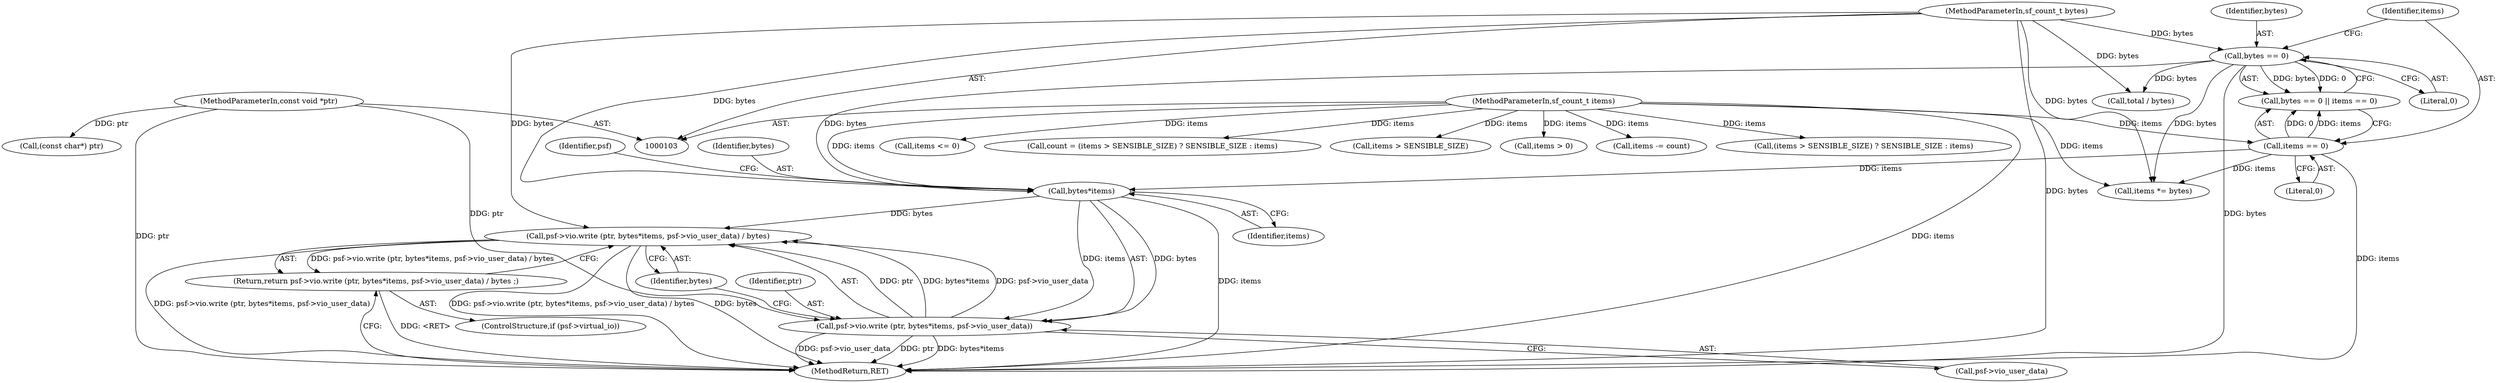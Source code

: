 digraph "0_libsndfile_725c7dbb95bfaf8b4bb7b04820e3a00cceea9ce6@API" {
"1000129" [label="(Call,psf->vio.write (ptr, bytes*items, psf->vio_user_data) / bytes)"];
"1000130" [label="(Call,psf->vio.write (ptr, bytes*items, psf->vio_user_data))"];
"1000104" [label="(MethodParameterIn,const void *ptr)"];
"1000132" [label="(Call,bytes*items)"];
"1000116" [label="(Call,bytes == 0)"];
"1000105" [label="(MethodParameterIn,sf_count_t bytes)"];
"1000119" [label="(Call,items == 0)"];
"1000106" [label="(MethodParameterIn,sf_count_t items)"];
"1000128" [label="(Return,return psf->vio.write (ptr, bytes*items, psf->vio_user_data) / bytes ;)"];
"1000116" [label="(Call,bytes == 0)"];
"1000130" [label="(Call,psf->vio.write (ptr, bytes*items, psf->vio_user_data))"];
"1000117" [label="(Identifier,bytes)"];
"1000138" [label="(Identifier,bytes)"];
"1000106" [label="(MethodParameterIn,sf_count_t items)"];
"1000170" [label="(Call,(const char*) ptr)"];
"1000136" [label="(Identifier,psf)"];
"1000120" [label="(Identifier,items)"];
"1000115" [label="(Call,bytes == 0 || items == 0)"];
"1000119" [label="(Call,items == 0)"];
"1000124" [label="(ControlStructure,if (psf->virtual_io))"];
"1000133" [label="(Identifier,bytes)"];
"1000118" [label="(Literal,0)"];
"1000135" [label="(Call,psf->vio_user_data)"];
"1000129" [label="(Call,psf->vio.write (ptr, bytes*items, psf->vio_user_data) / bytes)"];
"1000156" [label="(Call,items > SENSIBLE_SIZE)"];
"1000131" [label="(Identifier,ptr)"];
"1000211" [label="(Call,total / bytes)"];
"1000128" [label="(Return,return psf->vio.write (ptr, bytes*items, psf->vio_user_data) / bytes ;)"];
"1000149" [label="(Call,items > 0)"];
"1000198" [label="(Call,items -= count)"];
"1000214" [label="(MethodReturn,RET)"];
"1000134" [label="(Identifier,items)"];
"1000155" [label="(Call,(items > SENSIBLE_SIZE) ? SENSIBLE_SIZE : items)"];
"1000139" [label="(Call,items *= bytes)"];
"1000143" [label="(Call,items <= 0)"];
"1000104" [label="(MethodParameterIn,const void *ptr)"];
"1000132" [label="(Call,bytes*items)"];
"1000153" [label="(Call,count = (items > SENSIBLE_SIZE) ? SENSIBLE_SIZE : items)"];
"1000105" [label="(MethodParameterIn,sf_count_t bytes)"];
"1000121" [label="(Literal,0)"];
"1000129" -> "1000128"  [label="AST: "];
"1000129" -> "1000138"  [label="CFG: "];
"1000130" -> "1000129"  [label="AST: "];
"1000138" -> "1000129"  [label="AST: "];
"1000128" -> "1000129"  [label="CFG: "];
"1000129" -> "1000214"  [label="DDG: psf->vio.write (ptr, bytes*items, psf->vio_user_data)"];
"1000129" -> "1000214"  [label="DDG: psf->vio.write (ptr, bytes*items, psf->vio_user_data) / bytes"];
"1000129" -> "1000214"  [label="DDG: bytes"];
"1000129" -> "1000128"  [label="DDG: psf->vio.write (ptr, bytes*items, psf->vio_user_data) / bytes"];
"1000130" -> "1000129"  [label="DDG: ptr"];
"1000130" -> "1000129"  [label="DDG: bytes*items"];
"1000130" -> "1000129"  [label="DDG: psf->vio_user_data"];
"1000132" -> "1000129"  [label="DDG: bytes"];
"1000105" -> "1000129"  [label="DDG: bytes"];
"1000130" -> "1000135"  [label="CFG: "];
"1000131" -> "1000130"  [label="AST: "];
"1000132" -> "1000130"  [label="AST: "];
"1000135" -> "1000130"  [label="AST: "];
"1000138" -> "1000130"  [label="CFG: "];
"1000130" -> "1000214"  [label="DDG: bytes*items"];
"1000130" -> "1000214"  [label="DDG: psf->vio_user_data"];
"1000130" -> "1000214"  [label="DDG: ptr"];
"1000104" -> "1000130"  [label="DDG: ptr"];
"1000132" -> "1000130"  [label="DDG: bytes"];
"1000132" -> "1000130"  [label="DDG: items"];
"1000104" -> "1000103"  [label="AST: "];
"1000104" -> "1000214"  [label="DDG: ptr"];
"1000104" -> "1000170"  [label="DDG: ptr"];
"1000132" -> "1000134"  [label="CFG: "];
"1000133" -> "1000132"  [label="AST: "];
"1000134" -> "1000132"  [label="AST: "];
"1000136" -> "1000132"  [label="CFG: "];
"1000132" -> "1000214"  [label="DDG: items"];
"1000116" -> "1000132"  [label="DDG: bytes"];
"1000105" -> "1000132"  [label="DDG: bytes"];
"1000119" -> "1000132"  [label="DDG: items"];
"1000106" -> "1000132"  [label="DDG: items"];
"1000116" -> "1000115"  [label="AST: "];
"1000116" -> "1000118"  [label="CFG: "];
"1000117" -> "1000116"  [label="AST: "];
"1000118" -> "1000116"  [label="AST: "];
"1000120" -> "1000116"  [label="CFG: "];
"1000115" -> "1000116"  [label="CFG: "];
"1000116" -> "1000214"  [label="DDG: bytes"];
"1000116" -> "1000115"  [label="DDG: bytes"];
"1000116" -> "1000115"  [label="DDG: 0"];
"1000105" -> "1000116"  [label="DDG: bytes"];
"1000116" -> "1000139"  [label="DDG: bytes"];
"1000116" -> "1000211"  [label="DDG: bytes"];
"1000105" -> "1000103"  [label="AST: "];
"1000105" -> "1000214"  [label="DDG: bytes"];
"1000105" -> "1000139"  [label="DDG: bytes"];
"1000105" -> "1000211"  [label="DDG: bytes"];
"1000119" -> "1000115"  [label="AST: "];
"1000119" -> "1000121"  [label="CFG: "];
"1000120" -> "1000119"  [label="AST: "];
"1000121" -> "1000119"  [label="AST: "];
"1000115" -> "1000119"  [label="CFG: "];
"1000119" -> "1000214"  [label="DDG: items"];
"1000119" -> "1000115"  [label="DDG: items"];
"1000119" -> "1000115"  [label="DDG: 0"];
"1000106" -> "1000119"  [label="DDG: items"];
"1000119" -> "1000139"  [label="DDG: items"];
"1000106" -> "1000103"  [label="AST: "];
"1000106" -> "1000214"  [label="DDG: items"];
"1000106" -> "1000139"  [label="DDG: items"];
"1000106" -> "1000143"  [label="DDG: items"];
"1000106" -> "1000149"  [label="DDG: items"];
"1000106" -> "1000153"  [label="DDG: items"];
"1000106" -> "1000156"  [label="DDG: items"];
"1000106" -> "1000155"  [label="DDG: items"];
"1000106" -> "1000198"  [label="DDG: items"];
"1000128" -> "1000124"  [label="AST: "];
"1000214" -> "1000128"  [label="CFG: "];
"1000128" -> "1000214"  [label="DDG: <RET>"];
}
